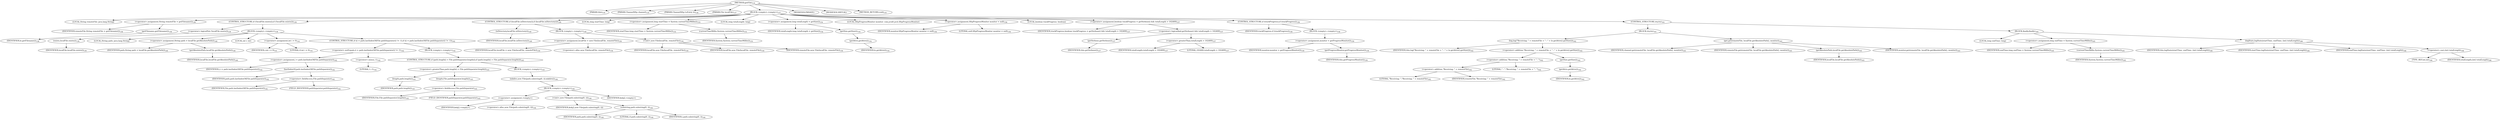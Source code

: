 digraph "getFile" {  
"286" [label = <(METHOD,getFile)<SUB>135</SUB>> ]
"21" [label = <(PARAM,this)<SUB>135</SUB>> ]
"287" [label = <(PARAM,ChannelSftp channel)<SUB>135</SUB>> ]
"288" [label = <(PARAM,ChannelSftp.LsEntry le)<SUB>136</SUB>> ]
"19" [label = <(PARAM,File localFile)<SUB>137</SUB>> ]
"289" [label = <(BLOCK,&lt;empty&gt;,&lt;empty&gt;)<SUB>137</SUB>> ]
"290" [label = <(LOCAL,String remoteFile: java.lang.String)> ]
"291" [label = <(&lt;operator&gt;.assignment,String remoteFile = getFilename())<SUB>138</SUB>> ]
"292" [label = <(IDENTIFIER,remoteFile,String remoteFile = getFilename())<SUB>138</SUB>> ]
"293" [label = <(getFilename,getFilename())<SUB>138</SUB>> ]
"294" [label = <(IDENTIFIER,le,getFilename())<SUB>138</SUB>> ]
"295" [label = <(CONTROL_STRUCTURE,if (!localFile.exists()),if (!localFile.exists()))<SUB>139</SUB>> ]
"296" [label = <(&lt;operator&gt;.logicalNot,!localFile.exists())<SUB>139</SUB>> ]
"297" [label = <(exists,localFile.exists())<SUB>139</SUB>> ]
"298" [label = <(IDENTIFIER,localFile,localFile.exists())<SUB>139</SUB>> ]
"299" [label = <(BLOCK,&lt;empty&gt;,&lt;empty&gt;)<SUB>139</SUB>> ]
"300" [label = <(LOCAL,String path: java.lang.String)> ]
"301" [label = <(&lt;operator&gt;.assignment,String path = localFile.getAbsolutePath())<SUB>140</SUB>> ]
"302" [label = <(IDENTIFIER,path,String path = localFile.getAbsolutePath())<SUB>140</SUB>> ]
"303" [label = <(getAbsolutePath,localFile.getAbsolutePath())<SUB>140</SUB>> ]
"304" [label = <(IDENTIFIER,localFile,localFile.getAbsolutePath())<SUB>140</SUB>> ]
"305" [label = <(LOCAL,int i: int)> ]
"306" [label = <(&lt;operator&gt;.assignment,int i = 0)<SUB>141</SUB>> ]
"307" [label = <(IDENTIFIER,i,int i = 0)<SUB>141</SUB>> ]
"308" [label = <(LITERAL,0,int i = 0)<SUB>141</SUB>> ]
"309" [label = <(CONTROL_STRUCTURE,if ((i = path.lastIndexOf(File.pathSeparator)) != -1),if ((i = path.lastIndexOf(File.pathSeparator)) != -1))<SUB>142</SUB>> ]
"310" [label = <(&lt;operator&gt;.notEquals,(i = path.lastIndexOf(File.pathSeparator)) != -1)<SUB>142</SUB>> ]
"311" [label = <(&lt;operator&gt;.assignment,i = path.lastIndexOf(File.pathSeparator))<SUB>142</SUB>> ]
"312" [label = <(IDENTIFIER,i,i = path.lastIndexOf(File.pathSeparator))<SUB>142</SUB>> ]
"313" [label = <(lastIndexOf,path.lastIndexOf(File.pathSeparator))<SUB>142</SUB>> ]
"314" [label = <(IDENTIFIER,path,path.lastIndexOf(File.pathSeparator))<SUB>142</SUB>> ]
"315" [label = <(&lt;operator&gt;.fieldAccess,File.pathSeparator)<SUB>142</SUB>> ]
"316" [label = <(IDENTIFIER,File,path.lastIndexOf(File.pathSeparator))<SUB>142</SUB>> ]
"317" [label = <(FIELD_IDENTIFIER,pathSeparator,pathSeparator)<SUB>142</SUB>> ]
"318" [label = <(&lt;operator&gt;.minus,-1)<SUB>142</SUB>> ]
"319" [label = <(LITERAL,1,-1)<SUB>142</SUB>> ]
"320" [label = <(BLOCK,&lt;empty&gt;,&lt;empty&gt;)<SUB>142</SUB>> ]
"321" [label = <(CONTROL_STRUCTURE,if (path.length() &gt; File.pathSeparator.length()),if (path.length() &gt; File.pathSeparator.length()))<SUB>143</SUB>> ]
"322" [label = <(&lt;operator&gt;.greaterThan,path.length() &gt; File.pathSeparator.length())<SUB>143</SUB>> ]
"323" [label = <(length,path.length())<SUB>143</SUB>> ]
"324" [label = <(IDENTIFIER,path,path.length())<SUB>143</SUB>> ]
"325" [label = <(length,File.pathSeparator.length())<SUB>143</SUB>> ]
"326" [label = <(&lt;operator&gt;.fieldAccess,File.pathSeparator)<SUB>143</SUB>> ]
"327" [label = <(IDENTIFIER,File,File.pathSeparator.length())<SUB>143</SUB>> ]
"328" [label = <(FIELD_IDENTIFIER,pathSeparator,pathSeparator)<SUB>143</SUB>> ]
"329" [label = <(BLOCK,&lt;empty&gt;,&lt;empty&gt;)<SUB>143</SUB>> ]
"330" [label = <(mkdirs,new File(path.substring(0, i)).mkdirs())<SUB>144</SUB>> ]
"331" [label = <(BLOCK,&lt;empty&gt;,&lt;empty&gt;)<SUB>144</SUB>> ]
"332" [label = <(&lt;operator&gt;.assignment,&lt;empty&gt;)> ]
"333" [label = <(IDENTIFIER,$obj2,&lt;empty&gt;)> ]
"334" [label = <(&lt;operator&gt;.alloc,new File(path.substring(0, i)))<SUB>144</SUB>> ]
"335" [label = <(&lt;init&gt;,new File(path.substring(0, i)))<SUB>144</SUB>> ]
"336" [label = <(IDENTIFIER,$obj2,new File(path.substring(0, i)))> ]
"337" [label = <(substring,path.substring(0, i))<SUB>144</SUB>> ]
"338" [label = <(IDENTIFIER,path,path.substring(0, i))<SUB>144</SUB>> ]
"339" [label = <(LITERAL,0,path.substring(0, i))<SUB>144</SUB>> ]
"340" [label = <(IDENTIFIER,i,path.substring(0, i))<SUB>144</SUB>> ]
"341" [label = <(IDENTIFIER,$obj2,&lt;empty&gt;)> ]
"342" [label = <(CONTROL_STRUCTURE,if (localFile.isDirectory()),if (localFile.isDirectory()))<SUB>149</SUB>> ]
"343" [label = <(isDirectory,localFile.isDirectory())<SUB>149</SUB>> ]
"344" [label = <(IDENTIFIER,localFile,localFile.isDirectory())<SUB>149</SUB>> ]
"345" [label = <(BLOCK,&lt;empty&gt;,&lt;empty&gt;)<SUB>149</SUB>> ]
"346" [label = <(&lt;operator&gt;.assignment,localFile = new File(localFile, remoteFile))<SUB>150</SUB>> ]
"347" [label = <(IDENTIFIER,localFile,localFile = new File(localFile, remoteFile))<SUB>150</SUB>> ]
"348" [label = <(&lt;operator&gt;.alloc,new File(localFile, remoteFile))<SUB>150</SUB>> ]
"349" [label = <(&lt;init&gt;,new File(localFile, remoteFile))<SUB>150</SUB>> ]
"18" [label = <(IDENTIFIER,localFile,new File(localFile, remoteFile))<SUB>150</SUB>> ]
"350" [label = <(IDENTIFIER,localFile,new File(localFile, remoteFile))<SUB>150</SUB>> ]
"351" [label = <(IDENTIFIER,remoteFile,new File(localFile, remoteFile))<SUB>150</SUB>> ]
"352" [label = <(LOCAL,long startTime: long)> ]
"353" [label = <(&lt;operator&gt;.assignment,long startTime = System.currentTimeMillis())<SUB>153</SUB>> ]
"354" [label = <(IDENTIFIER,startTime,long startTime = System.currentTimeMillis())<SUB>153</SUB>> ]
"355" [label = <(currentTimeMillis,System.currentTimeMillis())<SUB>153</SUB>> ]
"356" [label = <(IDENTIFIER,System,System.currentTimeMillis())<SUB>153</SUB>> ]
"357" [label = <(LOCAL,long totalLength: long)> ]
"358" [label = <(&lt;operator&gt;.assignment,long totalLength = getSize())<SUB>154</SUB>> ]
"359" [label = <(IDENTIFIER,totalLength,long totalLength = getSize())<SUB>154</SUB>> ]
"360" [label = <(getSize,getSize())<SUB>154</SUB>> ]
"361" [label = <(getAttrs,getAttrs())<SUB>154</SUB>> ]
"362" [label = <(IDENTIFIER,le,getAttrs())<SUB>154</SUB>> ]
"363" [label = <(LOCAL,SftpProgressMonitor monitor: com.jcraft.jsch.SftpProgressMonitor)> ]
"364" [label = <(&lt;operator&gt;.assignment,SftpProgressMonitor monitor = null)<SUB>156</SUB>> ]
"365" [label = <(IDENTIFIER,monitor,SftpProgressMonitor monitor = null)<SUB>156</SUB>> ]
"366" [label = <(LITERAL,null,SftpProgressMonitor monitor = null)<SUB>156</SUB>> ]
"367" [label = <(LOCAL,boolean trackProgress: boolean)> ]
"368" [label = <(&lt;operator&gt;.assignment,boolean trackProgress = getVerbose() &amp;&amp; totalLength &gt; 102400)<SUB>157</SUB>> ]
"369" [label = <(IDENTIFIER,trackProgress,boolean trackProgress = getVerbose() &amp;&amp; totalLength &gt; 102400)<SUB>157</SUB>> ]
"370" [label = <(&lt;operator&gt;.logicalAnd,getVerbose() &amp;&amp; totalLength &gt; 102400)<SUB>157</SUB>> ]
"371" [label = <(getVerbose,getVerbose())<SUB>157</SUB>> ]
"20" [label = <(IDENTIFIER,this,getVerbose())<SUB>157</SUB>> ]
"372" [label = <(&lt;operator&gt;.greaterThan,totalLength &gt; 102400)<SUB>157</SUB>> ]
"373" [label = <(IDENTIFIER,totalLength,totalLength &gt; 102400)<SUB>157</SUB>> ]
"374" [label = <(LITERAL,102400,totalLength &gt; 102400)<SUB>157</SUB>> ]
"375" [label = <(CONTROL_STRUCTURE,if (trackProgress),if (trackProgress))<SUB>158</SUB>> ]
"376" [label = <(IDENTIFIER,trackProgress,if (trackProgress))<SUB>158</SUB>> ]
"377" [label = <(BLOCK,&lt;empty&gt;,&lt;empty&gt;)<SUB>158</SUB>> ]
"378" [label = <(&lt;operator&gt;.assignment,monitor = getProgressMonitor())<SUB>159</SUB>> ]
"379" [label = <(IDENTIFIER,monitor,monitor = getProgressMonitor())<SUB>159</SUB>> ]
"380" [label = <(getProgressMonitor,getProgressMonitor())<SUB>159</SUB>> ]
"22" [label = <(IDENTIFIER,this,getProgressMonitor())<SUB>159</SUB>> ]
"381" [label = <(CONTROL_STRUCTURE,try,try)<SUB>161</SUB>> ]
"382" [label = <(BLOCK,try,try)<SUB>161</SUB>> ]
"383" [label = <(log,log(&quot;Receiving: &quot; + remoteFile + &quot; : &quot; + le.getAttrs().getSize()))<SUB>162</SUB>> ]
"23" [label = <(IDENTIFIER,this,log(&quot;Receiving: &quot; + remoteFile + &quot; : &quot; + le.getAttrs().getSize()))<SUB>162</SUB>> ]
"384" [label = <(&lt;operator&gt;.addition,&quot;Receiving: &quot; + remoteFile + &quot; : &quot; + le.getAttrs().getSize())<SUB>162</SUB>> ]
"385" [label = <(&lt;operator&gt;.addition,&quot;Receiving: &quot; + remoteFile + &quot; : &quot;)<SUB>162</SUB>> ]
"386" [label = <(&lt;operator&gt;.addition,&quot;Receiving: &quot; + remoteFile)<SUB>162</SUB>> ]
"387" [label = <(LITERAL,&quot;Receiving: &quot;,&quot;Receiving: &quot; + remoteFile)<SUB>162</SUB>> ]
"388" [label = <(IDENTIFIER,remoteFile,&quot;Receiving: &quot; + remoteFile)<SUB>162</SUB>> ]
"389" [label = <(LITERAL,&quot; : &quot;,&quot;Receiving: &quot; + remoteFile + &quot; : &quot;)<SUB>162</SUB>> ]
"390" [label = <(getSize,getSize())<SUB>162</SUB>> ]
"391" [label = <(getAttrs,getAttrs())<SUB>162</SUB>> ]
"392" [label = <(IDENTIFIER,le,getAttrs())<SUB>162</SUB>> ]
"393" [label = <(get,get(remoteFile, localFile.getAbsolutePath(), monitor))<SUB>163</SUB>> ]
"394" [label = <(IDENTIFIER,channel,get(remoteFile, localFile.getAbsolutePath(), monitor))<SUB>163</SUB>> ]
"395" [label = <(IDENTIFIER,remoteFile,get(remoteFile, localFile.getAbsolutePath(), monitor))<SUB>163</SUB>> ]
"396" [label = <(getAbsolutePath,localFile.getAbsolutePath())<SUB>163</SUB>> ]
"397" [label = <(IDENTIFIER,localFile,localFile.getAbsolutePath())<SUB>163</SUB>> ]
"398" [label = <(IDENTIFIER,monitor,get(remoteFile, localFile.getAbsolutePath(), monitor))<SUB>163</SUB>> ]
"399" [label = <(BLOCK,finally,finally)<SUB>164</SUB>> ]
"400" [label = <(LOCAL,long endTime: long)> ]
"401" [label = <(&lt;operator&gt;.assignment,long endTime = System.currentTimeMillis())<SUB>165</SUB>> ]
"402" [label = <(IDENTIFIER,endTime,long endTime = System.currentTimeMillis())<SUB>165</SUB>> ]
"403" [label = <(currentTimeMillis,System.currentTimeMillis())<SUB>165</SUB>> ]
"404" [label = <(IDENTIFIER,System,System.currentTimeMillis())<SUB>165</SUB>> ]
"405" [label = <(logStats,logStats(startTime, endTime, (int) totalLength))<SUB>166</SUB>> ]
"24" [label = <(IDENTIFIER,this,logStats(startTime, endTime, (int) totalLength))<SUB>166</SUB>> ]
"406" [label = <(IDENTIFIER,startTime,logStats(startTime, endTime, (int) totalLength))<SUB>166</SUB>> ]
"407" [label = <(IDENTIFIER,endTime,logStats(startTime, endTime, (int) totalLength))<SUB>166</SUB>> ]
"408" [label = <(&lt;operator&gt;.cast,(int) totalLength)<SUB>166</SUB>> ]
"409" [label = <(TYPE_REF,int,int)<SUB>166</SUB>> ]
"410" [label = <(IDENTIFIER,totalLength,(int) totalLength)<SUB>166</SUB>> ]
"411" [label = <(MODIFIER,PRIVATE)> ]
"412" [label = <(MODIFIER,VIRTUAL)> ]
"413" [label = <(METHOD_RETURN,void)<SUB>135</SUB>> ]
  "286" -> "21" 
  "286" -> "287" 
  "286" -> "288" 
  "286" -> "19" 
  "286" -> "289" 
  "286" -> "411" 
  "286" -> "412" 
  "286" -> "413" 
  "289" -> "290" 
  "289" -> "291" 
  "289" -> "295" 
  "289" -> "342" 
  "289" -> "352" 
  "289" -> "353" 
  "289" -> "357" 
  "289" -> "358" 
  "289" -> "363" 
  "289" -> "364" 
  "289" -> "367" 
  "289" -> "368" 
  "289" -> "375" 
  "289" -> "381" 
  "291" -> "292" 
  "291" -> "293" 
  "293" -> "294" 
  "295" -> "296" 
  "295" -> "299" 
  "296" -> "297" 
  "297" -> "298" 
  "299" -> "300" 
  "299" -> "301" 
  "299" -> "305" 
  "299" -> "306" 
  "299" -> "309" 
  "301" -> "302" 
  "301" -> "303" 
  "303" -> "304" 
  "306" -> "307" 
  "306" -> "308" 
  "309" -> "310" 
  "309" -> "320" 
  "310" -> "311" 
  "310" -> "318" 
  "311" -> "312" 
  "311" -> "313" 
  "313" -> "314" 
  "313" -> "315" 
  "315" -> "316" 
  "315" -> "317" 
  "318" -> "319" 
  "320" -> "321" 
  "321" -> "322" 
  "321" -> "329" 
  "322" -> "323" 
  "322" -> "325" 
  "323" -> "324" 
  "325" -> "326" 
  "326" -> "327" 
  "326" -> "328" 
  "329" -> "330" 
  "330" -> "331" 
  "331" -> "332" 
  "331" -> "335" 
  "331" -> "341" 
  "332" -> "333" 
  "332" -> "334" 
  "335" -> "336" 
  "335" -> "337" 
  "337" -> "338" 
  "337" -> "339" 
  "337" -> "340" 
  "342" -> "343" 
  "342" -> "345" 
  "343" -> "344" 
  "345" -> "346" 
  "345" -> "349" 
  "346" -> "347" 
  "346" -> "348" 
  "349" -> "18" 
  "349" -> "350" 
  "349" -> "351" 
  "353" -> "354" 
  "353" -> "355" 
  "355" -> "356" 
  "358" -> "359" 
  "358" -> "360" 
  "360" -> "361" 
  "361" -> "362" 
  "364" -> "365" 
  "364" -> "366" 
  "368" -> "369" 
  "368" -> "370" 
  "370" -> "371" 
  "370" -> "372" 
  "371" -> "20" 
  "372" -> "373" 
  "372" -> "374" 
  "375" -> "376" 
  "375" -> "377" 
  "377" -> "378" 
  "378" -> "379" 
  "378" -> "380" 
  "380" -> "22" 
  "381" -> "382" 
  "381" -> "399" 
  "382" -> "383" 
  "382" -> "393" 
  "383" -> "23" 
  "383" -> "384" 
  "384" -> "385" 
  "384" -> "390" 
  "385" -> "386" 
  "385" -> "389" 
  "386" -> "387" 
  "386" -> "388" 
  "390" -> "391" 
  "391" -> "392" 
  "393" -> "394" 
  "393" -> "395" 
  "393" -> "396" 
  "393" -> "398" 
  "396" -> "397" 
  "399" -> "400" 
  "399" -> "401" 
  "399" -> "405" 
  "401" -> "402" 
  "401" -> "403" 
  "403" -> "404" 
  "405" -> "24" 
  "405" -> "406" 
  "405" -> "407" 
  "405" -> "408" 
  "408" -> "409" 
  "408" -> "410" 
}
